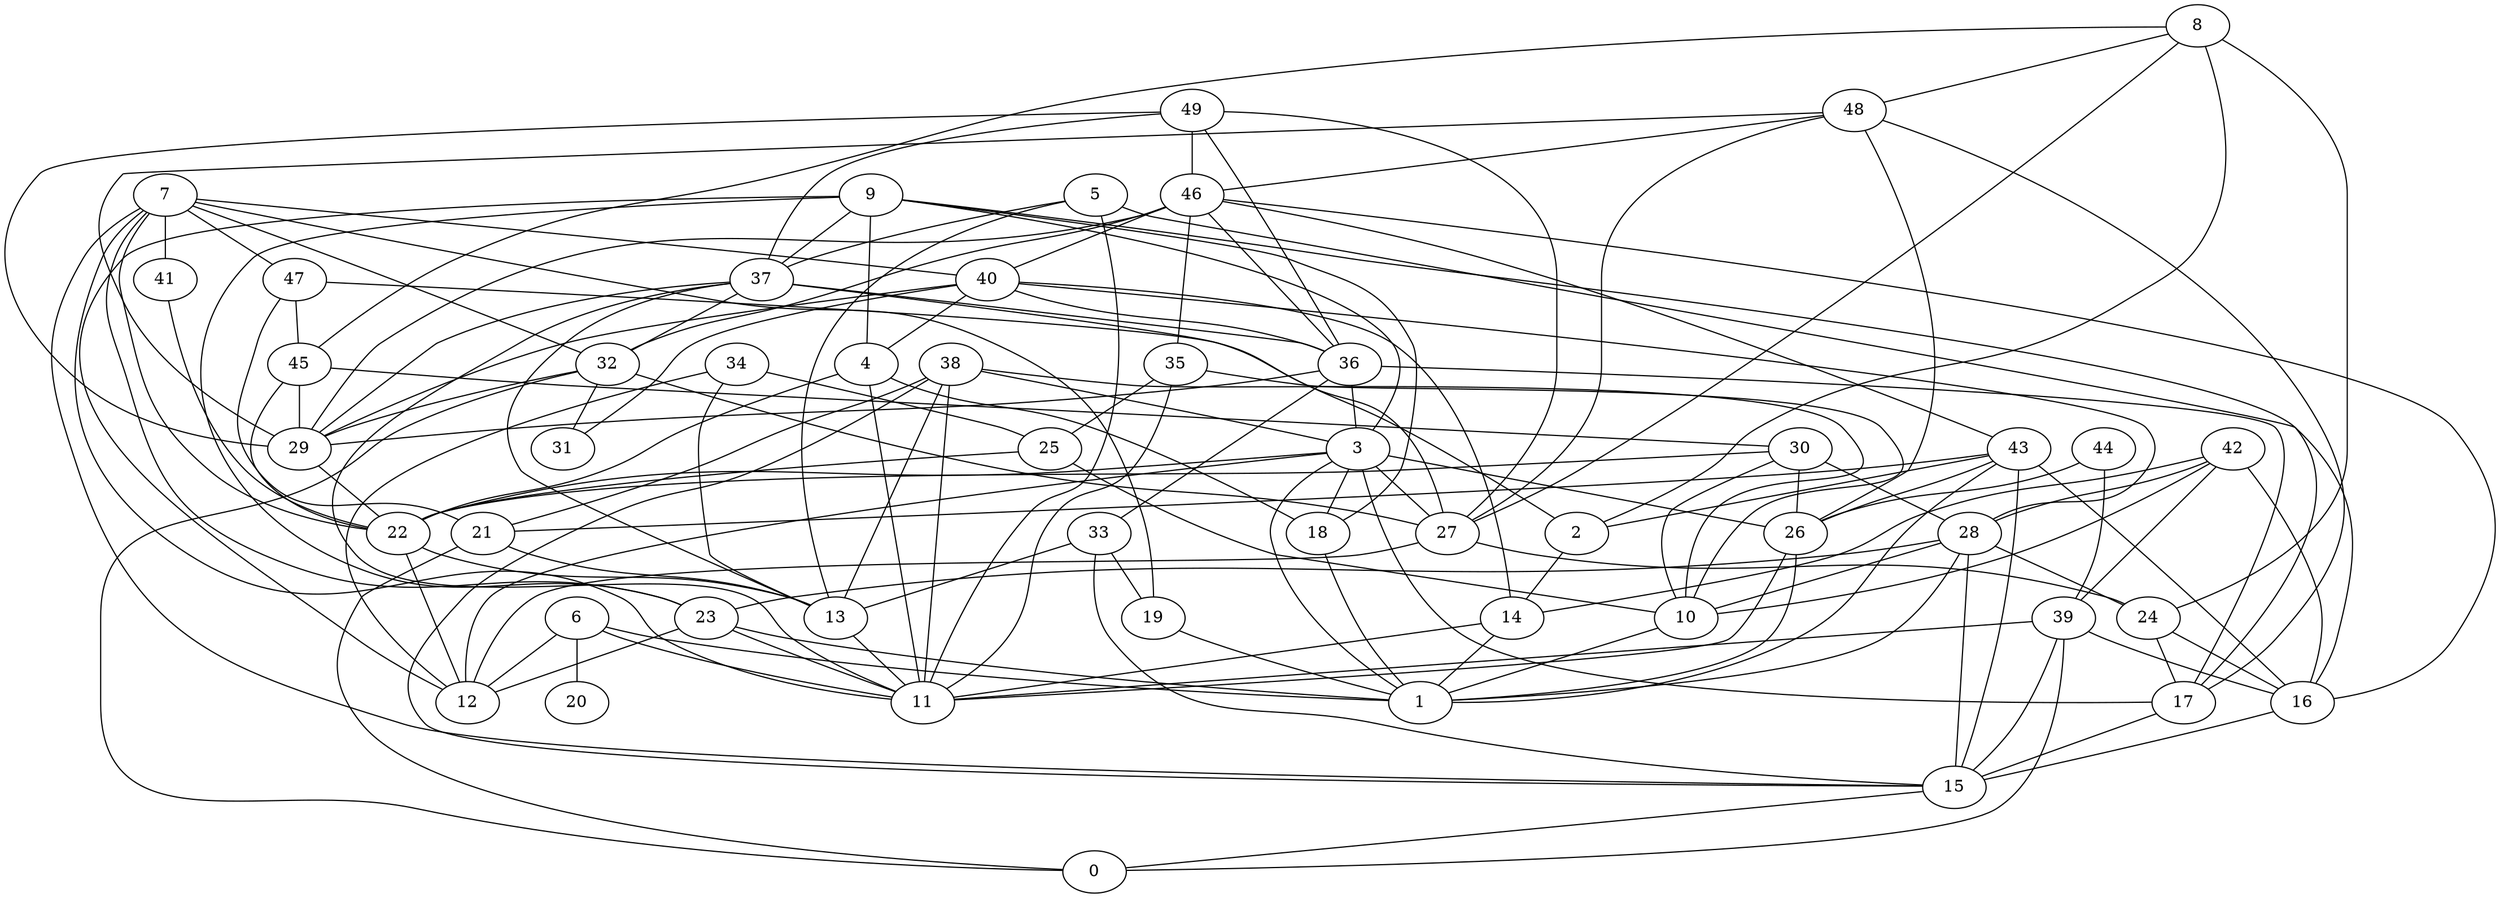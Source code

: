 digraph GG_graph {

subgraph G_graph {
edge [color = black]
"4" -> "18" [dir = none]
"9" -> "23" [dir = none]
"43" -> "16" [dir = none]
"48" -> "17" [dir = none]
"44" -> "26" [dir = none]
"2" -> "14" [dir = none]
"25" -> "10" [dir = none]
"46" -> "32" [dir = none]
"35" -> "25" [dir = none]
"27" -> "24" [dir = none]
"28" -> "24" [dir = none]
"41" -> "22" [dir = none]
"42" -> "14" [dir = none]
"49" -> "37" [dir = none]
"49" -> "27" [dir = none]
"49" -> "29" [dir = none]
"22" -> "12" [dir = none]
"22" -> "13" [dir = none]
"40" -> "31" [dir = none]
"40" -> "36" [dir = none]
"29" -> "22" [dir = none]
"15" -> "0" [dir = none]
"19" -> "1" [dir = none]
"39" -> "15" [dir = none]
"38" -> "10" [dir = none]
"38" -> "11" [dir = none]
"38" -> "13" [dir = none]
"8" -> "45" [dir = none]
"7" -> "47" [dir = none]
"7" -> "40" [dir = none]
"7" -> "22" [dir = none]
"33" -> "15" [dir = none]
"33" -> "19" [dir = none]
"33" -> "13" [dir = none]
"47" -> "21" [dir = none]
"34" -> "13" [dir = none]
"14" -> "1" [dir = none]
"32" -> "29" [dir = none]
"26" -> "1" [dir = none]
"5" -> "11" [dir = none]
"24" -> "16" [dir = none]
"24" -> "17" [dir = none]
"23" -> "1" [dir = none]
"30" -> "26" [dir = none]
"6" -> "20" [dir = none]
"6" -> "11" [dir = none]
"45" -> "22" [dir = none]
"3" -> "18" [dir = none]
"3" -> "26" [dir = none]
"49" -> "46" [dir = none]
"46" -> "36" [dir = none]
"39" -> "11" [dir = none]
"16" -> "15" [dir = none]
"7" -> "23" [dir = none]
"3" -> "17" [dir = none]
"38" -> "15" [dir = none]
"23" -> "11" [dir = none]
"38" -> "21" [dir = none]
"48" -> "27" [dir = none]
"21" -> "0" [dir = none]
"5" -> "17" [dir = none]
"5" -> "37" [dir = none]
"9" -> "18" [dir = none]
"8" -> "2" [dir = none]
"14" -> "11" [dir = none]
"13" -> "11" [dir = none]
"42" -> "39" [dir = none]
"32" -> "27" [dir = none]
"3" -> "22" [dir = none]
"35" -> "11" [dir = none]
"30" -> "22" [dir = none]
"3" -> "27" [dir = none]
"37" -> "11" [dir = none]
"35" -> "10" [dir = none]
"43" -> "2" [dir = none]
"46" -> "29" [dir = none]
"9" -> "37" [dir = none]
"32" -> "31" [dir = none]
"43" -> "21" [dir = none]
"40" -> "29" [dir = none]
"44" -> "39" [dir = none]
"10" -> "1" [dir = none]
"28" -> "23" [dir = none]
"47" -> "2" [dir = none]
"46" -> "16" [dir = none]
"40" -> "28" [dir = none]
"39" -> "0" [dir = none]
"3" -> "12" [dir = none]
"4" -> "22" [dir = none]
"9" -> "16" [dir = none]
"48" -> "46" [dir = none]
"37" -> "29" [dir = none]
"4" -> "11" [dir = none]
"37" -> "36" [dir = none]
"36" -> "29" [dir = none]
"7" -> "41" [dir = none]
"7" -> "15" [dir = none]
"38" -> "3" [dir = none]
"45" -> "30" [dir = none]
"6" -> "12" [dir = none]
"28" -> "10" [dir = none]
"9" -> "4" [dir = none]
"9" -> "12" [dir = none]
"34" -> "25" [dir = none]
"26" -> "11" [dir = none]
"40" -> "14" [dir = none]
"46" -> "35" [dir = none]
"28" -> "15" [dir = none]
"27" -> "12" [dir = none]
"21" -> "13" [dir = none]
"36" -> "3" [dir = none]
"42" -> "16" [dir = none]
"25" -> "22" [dir = none]
"46" -> "43" [dir = none]
"46" -> "40" [dir = none]
"8" -> "24" [dir = none]
"42" -> "10" [dir = none]
"37" -> "32" [dir = none]
"47" -> "45" [dir = none]
"48" -> "26" [dir = none]
"37" -> "13" [dir = none]
"37" -> "27" [dir = none]
"8" -> "48" [dir = none]
"7" -> "11" [dir = none]
"40" -> "4" [dir = none]
"30" -> "28" [dir = none]
"6" -> "1" [dir = none]
"28" -> "1" [dir = none]
"9" -> "3" [dir = none]
"17" -> "15" [dir = none]
"43" -> "1" [dir = none]
"7" -> "32" [dir = none]
"36" -> "33" [dir = none]
"5" -> "13" [dir = none]
"49" -> "36" [dir = none]
"3" -> "1" [dir = none]
"34" -> "12" [dir = none]
"8" -> "27" [dir = none]
"45" -> "29" [dir = none]
"32" -> "0" [dir = none]
"43" -> "15" [dir = none]
"39" -> "16" [dir = none]
"7" -> "19" [dir = none]
"18" -> "1" [dir = none]
"23" -> "12" [dir = none]
"30" -> "10" [dir = none]
"48" -> "29" [dir = none]
"42" -> "28" [dir = none]
"36" -> "17" [dir = none]
"43" -> "26" [dir = none]
}

}
